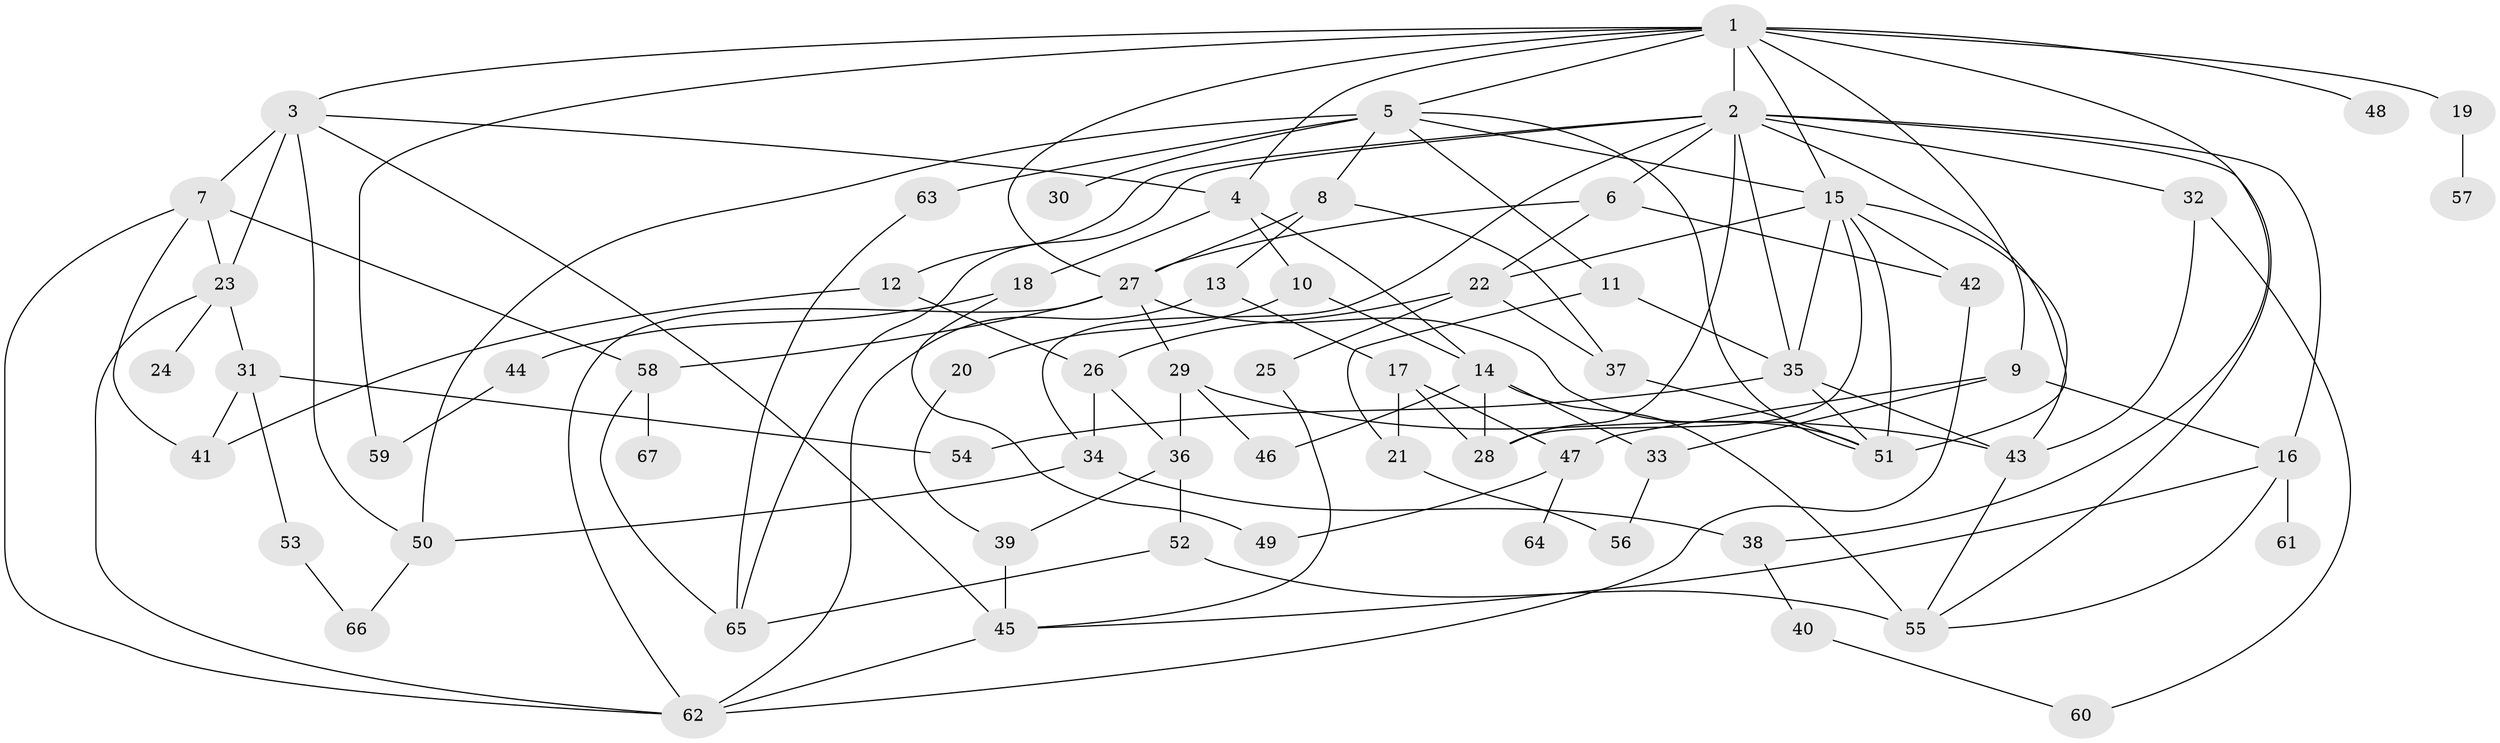 // original degree distribution, {12: 0.007462686567164179, 11: 0.007462686567164179, 5: 0.11194029850746269, 3: 0.19402985074626866, 10: 0.007462686567164179, 4: 0.11940298507462686, 6: 0.03731343283582089, 1: 0.2462686567164179, 2: 0.2462686567164179, 7: 0.022388059701492536}
// Generated by graph-tools (version 1.1) at 2025/34/03/09/25 02:34:17]
// undirected, 67 vertices, 124 edges
graph export_dot {
graph [start="1"]
  node [color=gray90,style=filled];
  1;
  2;
  3;
  4;
  5;
  6;
  7;
  8;
  9;
  10;
  11;
  12;
  13;
  14;
  15;
  16;
  17;
  18;
  19;
  20;
  21;
  22;
  23;
  24;
  25;
  26;
  27;
  28;
  29;
  30;
  31;
  32;
  33;
  34;
  35;
  36;
  37;
  38;
  39;
  40;
  41;
  42;
  43;
  44;
  45;
  46;
  47;
  48;
  49;
  50;
  51;
  52;
  53;
  54;
  55;
  56;
  57;
  58;
  59;
  60;
  61;
  62;
  63;
  64;
  65;
  66;
  67;
  1 -- 2 [weight=1.0];
  1 -- 3 [weight=1.0];
  1 -- 4 [weight=1.0];
  1 -- 5 [weight=1.0];
  1 -- 9 [weight=1.0];
  1 -- 15 [weight=1.0];
  1 -- 19 [weight=1.0];
  1 -- 27 [weight=1.0];
  1 -- 38 [weight=1.0];
  1 -- 48 [weight=1.0];
  1 -- 59 [weight=1.0];
  2 -- 6 [weight=3.0];
  2 -- 12 [weight=1.0];
  2 -- 16 [weight=2.0];
  2 -- 28 [weight=1.0];
  2 -- 32 [weight=2.0];
  2 -- 34 [weight=1.0];
  2 -- 35 [weight=1.0];
  2 -- 51 [weight=1.0];
  2 -- 55 [weight=1.0];
  2 -- 65 [weight=1.0];
  3 -- 4 [weight=1.0];
  3 -- 7 [weight=1.0];
  3 -- 23 [weight=2.0];
  3 -- 45 [weight=1.0];
  3 -- 50 [weight=1.0];
  4 -- 10 [weight=2.0];
  4 -- 14 [weight=1.0];
  4 -- 18 [weight=1.0];
  5 -- 8 [weight=1.0];
  5 -- 11 [weight=1.0];
  5 -- 15 [weight=3.0];
  5 -- 30 [weight=1.0];
  5 -- 50 [weight=1.0];
  5 -- 51 [weight=1.0];
  5 -- 63 [weight=2.0];
  6 -- 22 [weight=1.0];
  6 -- 27 [weight=1.0];
  6 -- 42 [weight=1.0];
  7 -- 23 [weight=1.0];
  7 -- 41 [weight=1.0];
  7 -- 58 [weight=1.0];
  7 -- 62 [weight=1.0];
  8 -- 13 [weight=2.0];
  8 -- 27 [weight=1.0];
  8 -- 37 [weight=1.0];
  9 -- 16 [weight=1.0];
  9 -- 33 [weight=1.0];
  9 -- 47 [weight=1.0];
  10 -- 14 [weight=1.0];
  10 -- 20 [weight=1.0];
  11 -- 21 [weight=1.0];
  11 -- 35 [weight=1.0];
  12 -- 26 [weight=1.0];
  12 -- 41 [weight=1.0];
  13 -- 17 [weight=1.0];
  13 -- 62 [weight=1.0];
  14 -- 28 [weight=1.0];
  14 -- 33 [weight=1.0];
  14 -- 46 [weight=1.0];
  14 -- 55 [weight=2.0];
  15 -- 22 [weight=1.0];
  15 -- 28 [weight=1.0];
  15 -- 35 [weight=1.0];
  15 -- 42 [weight=1.0];
  15 -- 43 [weight=1.0];
  15 -- 51 [weight=1.0];
  16 -- 45 [weight=1.0];
  16 -- 55 [weight=1.0];
  16 -- 61 [weight=1.0];
  17 -- 21 [weight=1.0];
  17 -- 28 [weight=2.0];
  17 -- 47 [weight=1.0];
  18 -- 44 [weight=1.0];
  18 -- 49 [weight=1.0];
  19 -- 57 [weight=1.0];
  20 -- 39 [weight=1.0];
  21 -- 56 [weight=1.0];
  22 -- 25 [weight=2.0];
  22 -- 26 [weight=1.0];
  22 -- 37 [weight=2.0];
  23 -- 24 [weight=1.0];
  23 -- 31 [weight=1.0];
  23 -- 62 [weight=1.0];
  25 -- 45 [weight=1.0];
  26 -- 34 [weight=1.0];
  26 -- 36 [weight=1.0];
  27 -- 29 [weight=1.0];
  27 -- 51 [weight=1.0];
  27 -- 58 [weight=1.0];
  27 -- 62 [weight=1.0];
  29 -- 36 [weight=1.0];
  29 -- 43 [weight=1.0];
  29 -- 46 [weight=2.0];
  31 -- 41 [weight=1.0];
  31 -- 53 [weight=1.0];
  31 -- 54 [weight=1.0];
  32 -- 43 [weight=1.0];
  32 -- 60 [weight=1.0];
  33 -- 56 [weight=1.0];
  34 -- 38 [weight=1.0];
  34 -- 50 [weight=1.0];
  35 -- 43 [weight=1.0];
  35 -- 51 [weight=1.0];
  35 -- 54 [weight=1.0];
  36 -- 39 [weight=1.0];
  36 -- 52 [weight=1.0];
  37 -- 51 [weight=1.0];
  38 -- 40 [weight=1.0];
  39 -- 45 [weight=1.0];
  40 -- 60 [weight=1.0];
  42 -- 62 [weight=1.0];
  43 -- 55 [weight=1.0];
  44 -- 59 [weight=1.0];
  45 -- 62 [weight=1.0];
  47 -- 49 [weight=1.0];
  47 -- 64 [weight=1.0];
  50 -- 66 [weight=1.0];
  52 -- 55 [weight=1.0];
  52 -- 65 [weight=1.0];
  53 -- 66 [weight=1.0];
  58 -- 65 [weight=1.0];
  58 -- 67 [weight=1.0];
  63 -- 65 [weight=1.0];
}
